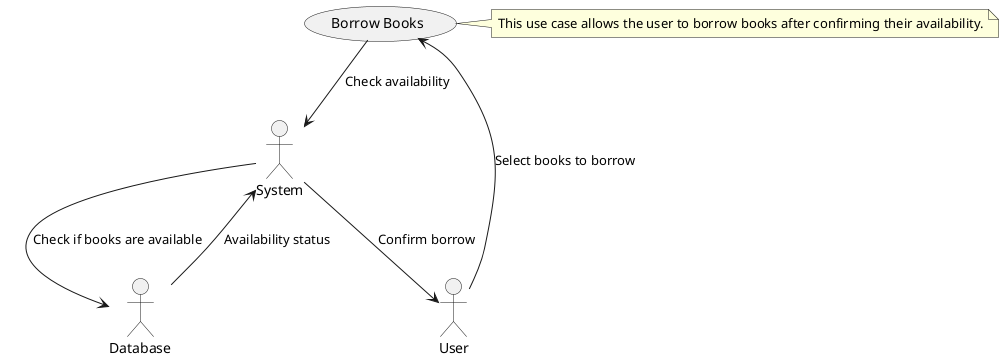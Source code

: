 @startuml

:User: as User
:System: as System
:Database: as Database

(Borrow Books) as (UC4)

User --> (UC4) : "Select books to borrow"
(UC4) --> System : "Check availability"
System --> Database : "Check if books are available"
Database --> System : "Availability status"
System --> User : "Confirm borrow"

note right of (UC4)
This use case allows the user to borrow books after confirming their availability.
end note

@enduml

